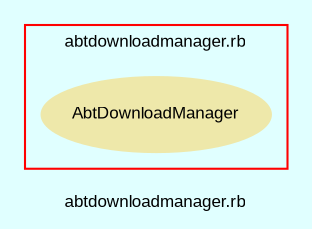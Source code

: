digraph TopLevel {
    compound = true
    bgcolor = lightcyan1
    fontname = Arial
    fontsize = 8
    label = "abtdownloadmanager.rb"
    node [
        fontname = Arial,
        fontsize = 8,
        color = black
    ]

    subgraph cluster_2 {
        fontname = Arial
        color = red
        label = "abtdownloadmanager.rb"
        AbtDownloadManager [
            fontcolor = black,
            URL = "classes/AbtDownloadManager.html",
            shape = ellipse,
            color = palegoldenrod,
            style = filled,
            label = "AbtDownloadManager"
        ]

    }

}

